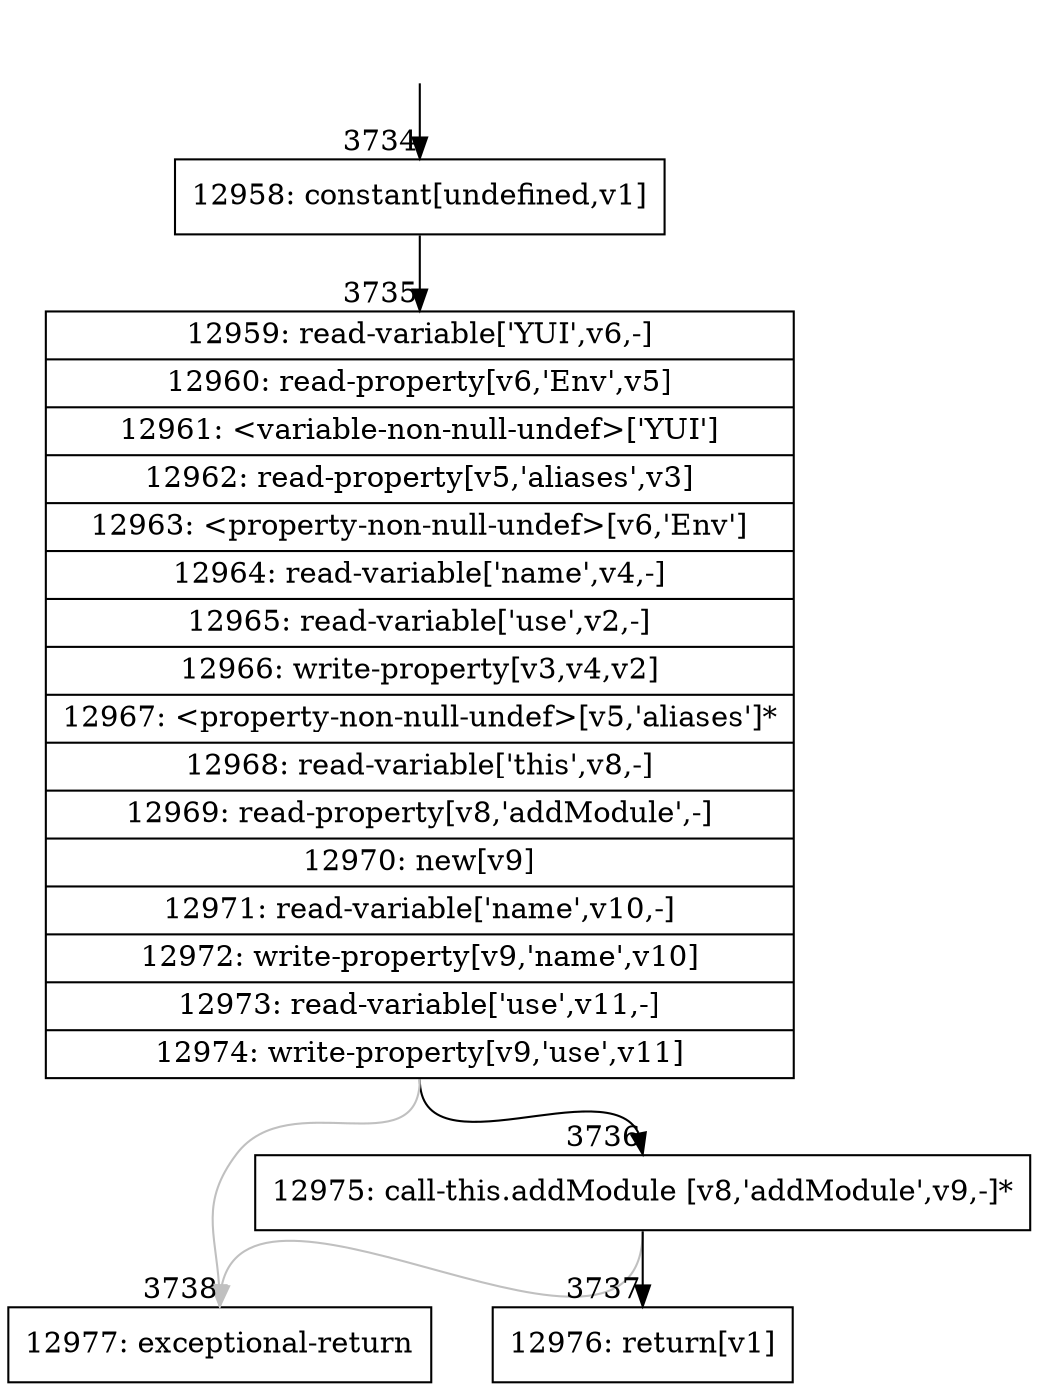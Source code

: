 digraph {
rankdir="TD"
BB_entry191[shape=none,label=""];
BB_entry191 -> BB3734 [tailport=s, headport=n, headlabel="    3734"]
BB3734 [shape=record label="{12958: constant[undefined,v1]}" ] 
BB3734 -> BB3735 [tailport=s, headport=n, headlabel="      3735"]
BB3735 [shape=record label="{12959: read-variable['YUI',v6,-]|12960: read-property[v6,'Env',v5]|12961: \<variable-non-null-undef\>['YUI']|12962: read-property[v5,'aliases',v3]|12963: \<property-non-null-undef\>[v6,'Env']|12964: read-variable['name',v4,-]|12965: read-variable['use',v2,-]|12966: write-property[v3,v4,v2]|12967: \<property-non-null-undef\>[v5,'aliases']*|12968: read-variable['this',v8,-]|12969: read-property[v8,'addModule',-]|12970: new[v9]|12971: read-variable['name',v10,-]|12972: write-property[v9,'name',v10]|12973: read-variable['use',v11,-]|12974: write-property[v9,'use',v11]}" ] 
BB3735 -> BB3736 [tailport=s, headport=n, headlabel="      3736"]
BB3735 -> BB3738 [tailport=s, headport=n, color=gray, headlabel="      3738"]
BB3736 [shape=record label="{12975: call-this.addModule [v8,'addModule',v9,-]*}" ] 
BB3736 -> BB3737 [tailport=s, headport=n, headlabel="      3737"]
BB3736 -> BB3738 [tailport=s, headport=n, color=gray]
BB3737 [shape=record label="{12976: return[v1]}" ] 
BB3738 [shape=record label="{12977: exceptional-return}" ] 
//#$~ 6717
}
